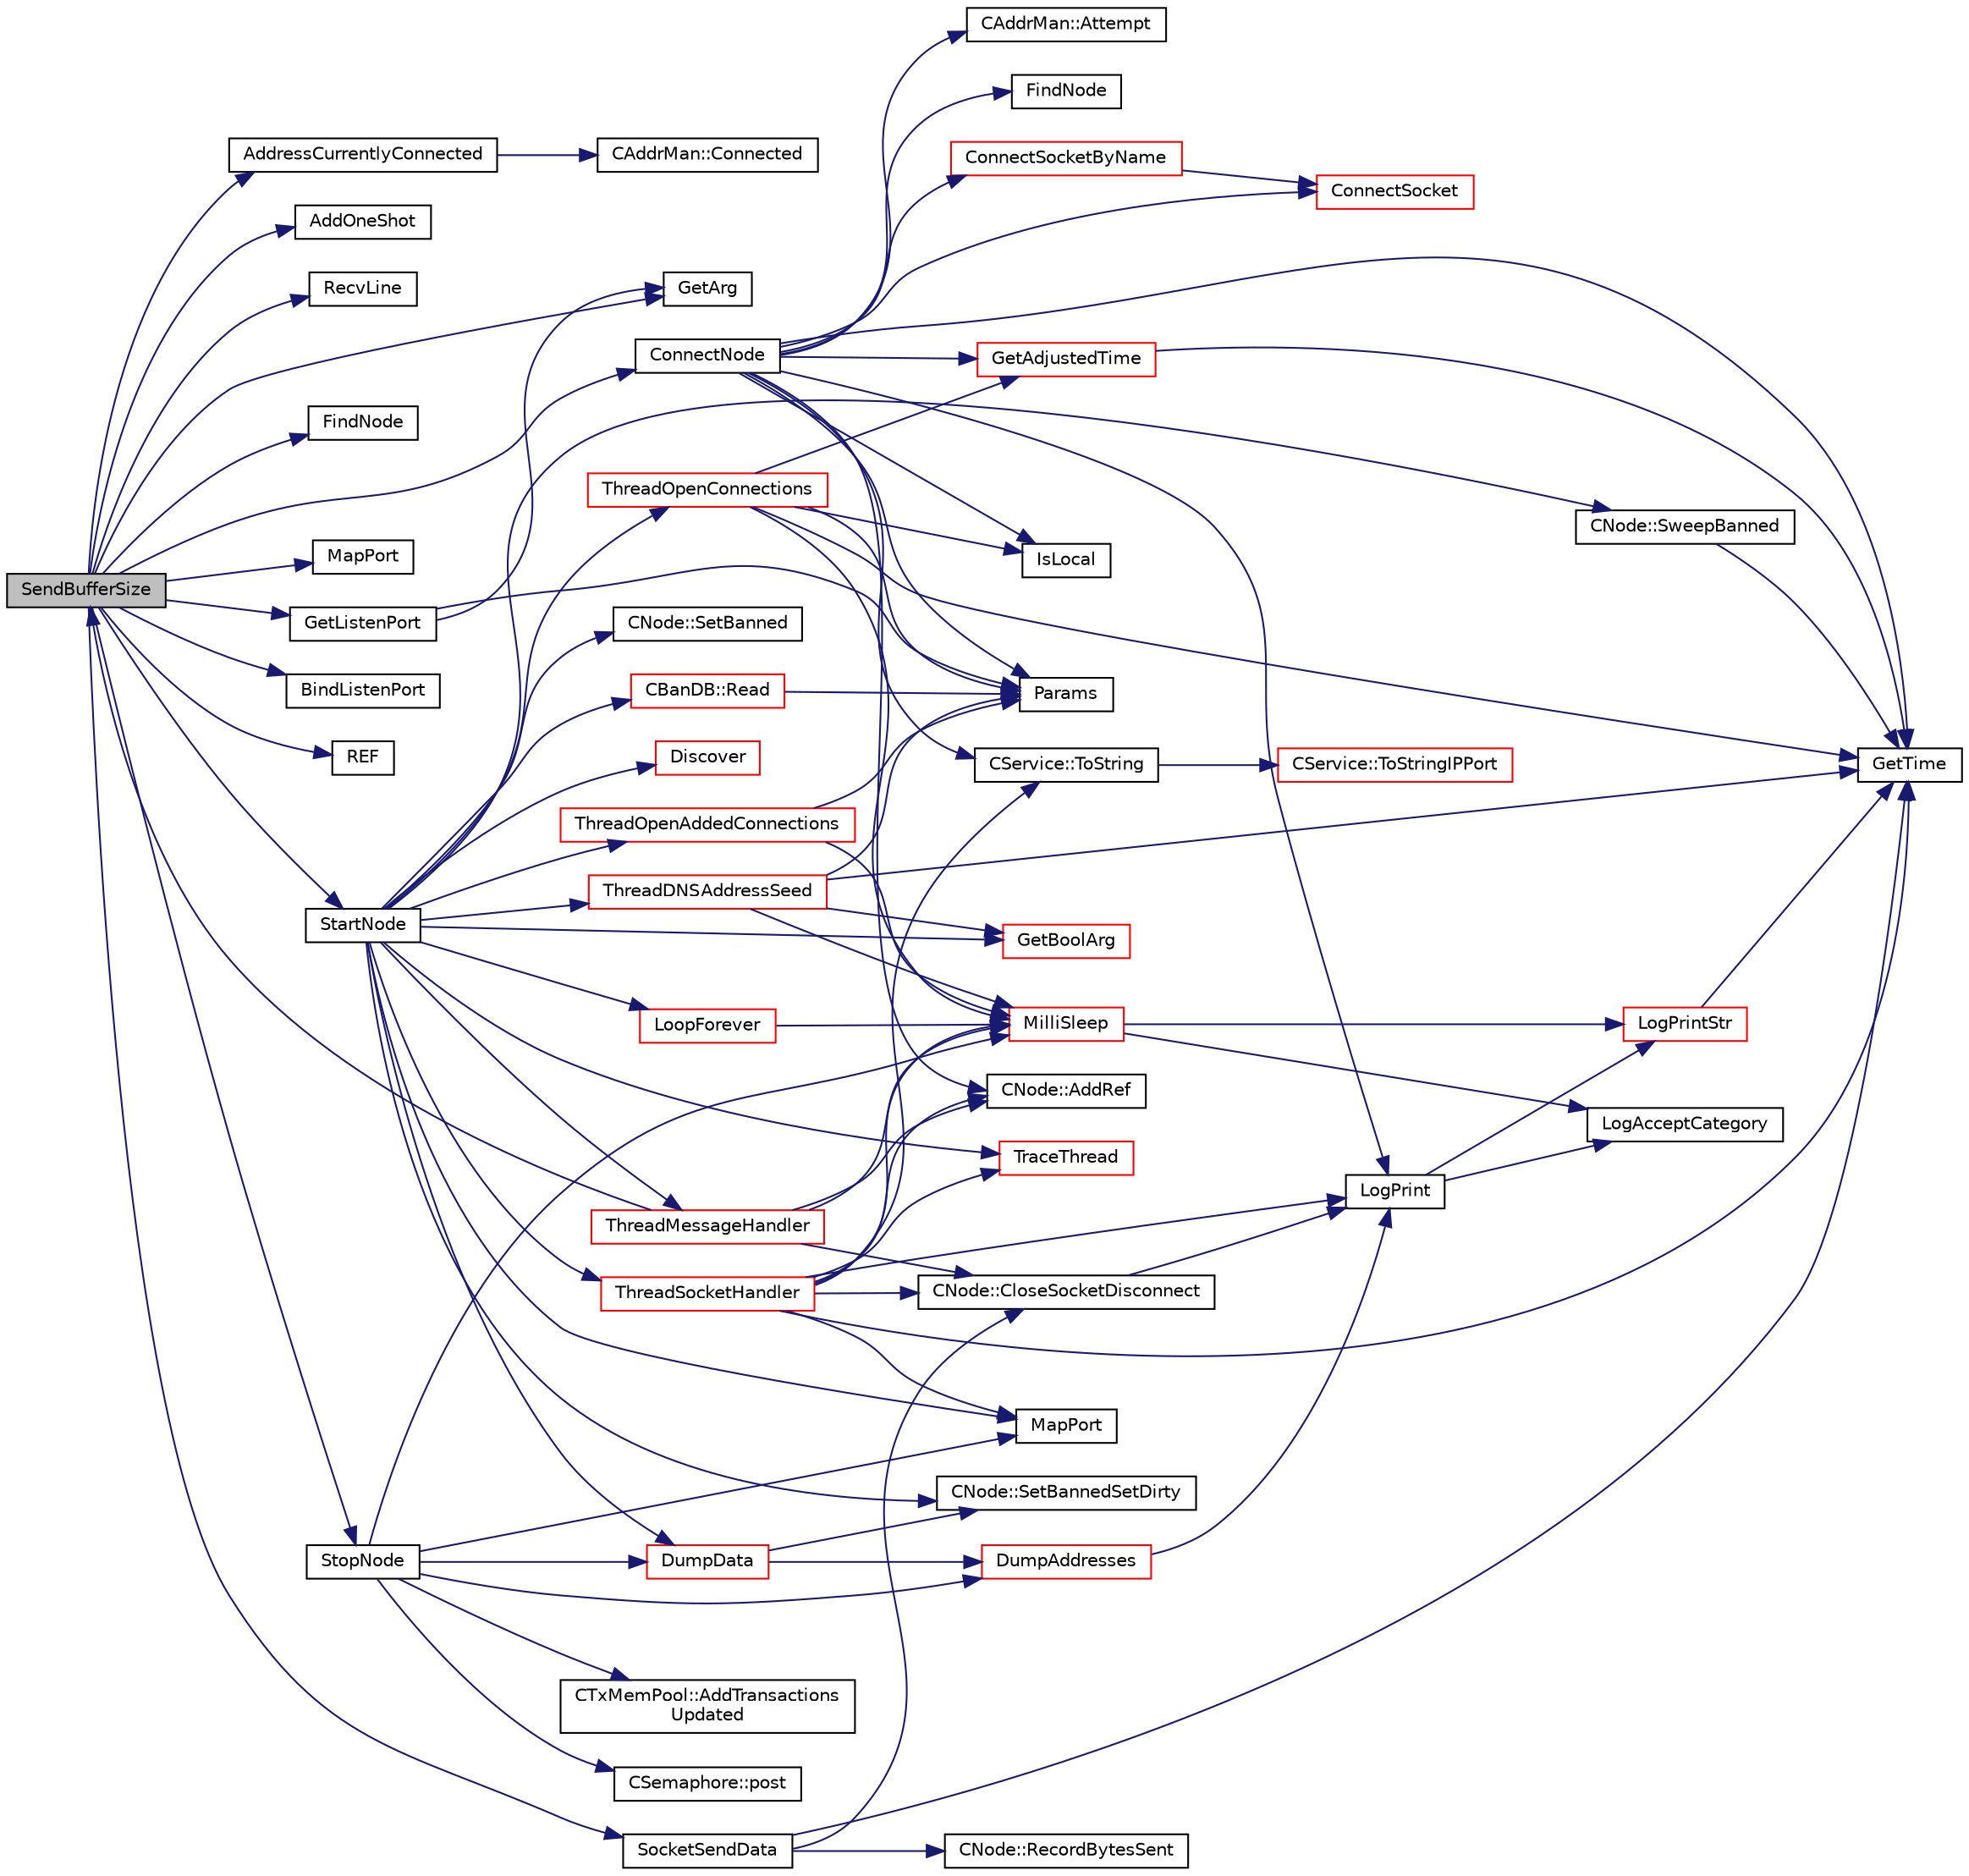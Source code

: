 digraph "SendBufferSize"
{
  edge [fontname="Helvetica",fontsize="10",labelfontname="Helvetica",labelfontsize="10"];
  node [fontname="Helvetica",fontsize="10",shape=record];
  rankdir="LR";
  Node930 [label="SendBufferSize",height=0.2,width=0.4,color="black", fillcolor="grey75", style="filled", fontcolor="black"];
  Node930 -> Node931 [color="midnightblue",fontsize="10",style="solid",fontname="Helvetica"];
  Node931 [label="GetArg",height=0.2,width=0.4,color="black", fillcolor="white", style="filled",URL="$df/d2d/util_8cpp.html#a24f685720bf40370e5bd2a192ad50cd8",tooltip="Return string argument or default value. "];
  Node930 -> Node932 [color="midnightblue",fontsize="10",style="solid",fontname="Helvetica"];
  Node932 [label="AddOneShot",height=0.2,width=0.4,color="black", fillcolor="white", style="filled",URL="$d7/d97/net_8h.html#a2471d0b46855da3f37d488ffcda3fe85"];
  Node930 -> Node933 [color="midnightblue",fontsize="10",style="solid",fontname="Helvetica"];
  Node933 [label="RecvLine",height=0.2,width=0.4,color="black", fillcolor="white", style="filled",URL="$d7/d97/net_8h.html#a09007f71e7e0bde35df7af76716e1614"];
  Node930 -> Node934 [color="midnightblue",fontsize="10",style="solid",fontname="Helvetica"];
  Node934 [label="AddressCurrentlyConnected",height=0.2,width=0.4,color="black", fillcolor="white", style="filled",URL="$d7/d97/net_8h.html#ad4aabaa937cd6f4b708c47dbbdb8ea60"];
  Node934 -> Node935 [color="midnightblue",fontsize="10",style="solid",fontname="Helvetica"];
  Node935 [label="CAddrMan::Connected",height=0.2,width=0.4,color="black", fillcolor="white", style="filled",URL="$d1/dc7/class_c_addr_man.html#a7aba66d9e9527522fed974567d34c322"];
  Node930 -> Node936 [color="midnightblue",fontsize="10",style="solid",fontname="Helvetica"];
  Node936 [label="FindNode",height=0.2,width=0.4,color="black", fillcolor="white", style="filled",URL="$d7/d97/net_8h.html#a66a7371d8e724cac0b4495169cdf2859"];
  Node930 -> Node937 [color="midnightblue",fontsize="10",style="solid",fontname="Helvetica"];
  Node937 [label="ConnectNode",height=0.2,width=0.4,color="black", fillcolor="white", style="filled",URL="$d7/d97/net_8h.html#ab2c1bd88322f3f689616e70be5b53ade"];
  Node937 -> Node938 [color="midnightblue",fontsize="10",style="solid",fontname="Helvetica"];
  Node938 [label="IsLocal",height=0.2,width=0.4,color="black", fillcolor="white", style="filled",URL="$dd/d84/net_8cpp.html#a16fa1bd4d34c4c29c90903fc3cdf7517",tooltip="check whether a given address is potentially local "];
  Node937 -> Node939 [color="midnightblue",fontsize="10",style="solid",fontname="Helvetica"];
  Node939 [label="FindNode",height=0.2,width=0.4,color="black", fillcolor="white", style="filled",URL="$dd/d84/net_8cpp.html#a66a7371d8e724cac0b4495169cdf2859"];
  Node937 -> Node940 [color="midnightblue",fontsize="10",style="solid",fontname="Helvetica"];
  Node940 [label="CNode::AddRef",height=0.2,width=0.4,color="black", fillcolor="white", style="filled",URL="$d1/d64/class_c_node.html#afb65ed679f7bda59aab89e0f5afae292"];
  Node937 -> Node941 [color="midnightblue",fontsize="10",style="solid",fontname="Helvetica"];
  Node941 [label="LogPrint",height=0.2,width=0.4,color="black", fillcolor="white", style="filled",URL="$d8/d3c/util_8h.html#aab1f837a2366f424bdc996fdf6352171"];
  Node941 -> Node942 [color="midnightblue",fontsize="10",style="solid",fontname="Helvetica"];
  Node942 [label="LogAcceptCategory",height=0.2,width=0.4,color="black", fillcolor="white", style="filled",URL="$d8/d3c/util_8h.html#a343d2a13efe00125f78d25dafb0a8d98"];
  Node941 -> Node943 [color="midnightblue",fontsize="10",style="solid",fontname="Helvetica"];
  Node943 [label="LogPrintStr",height=0.2,width=0.4,color="red", fillcolor="white", style="filled",URL="$d8/d3c/util_8h.html#afd4c3002b2797c0560adddb6af3ca1da"];
  Node943 -> Node951 [color="midnightblue",fontsize="10",style="solid",fontname="Helvetica"];
  Node951 [label="GetTime",height=0.2,width=0.4,color="black", fillcolor="white", style="filled",URL="$df/d2d/util_8cpp.html#a46fac5fba8ba905b5f9acb364f5d8c6f"];
  Node937 -> Node952 [color="midnightblue",fontsize="10",style="solid",fontname="Helvetica"];
  Node952 [label="CService::ToString",height=0.2,width=0.4,color="black", fillcolor="white", style="filled",URL="$d3/dcc/class_c_service.html#a225473158bc07c87a6a862160d73cfea"];
  Node952 -> Node953 [color="midnightblue",fontsize="10",style="solid",fontname="Helvetica"];
  Node953 [label="CService::ToStringIPPort",height=0.2,width=0.4,color="red", fillcolor="white", style="filled",URL="$d3/dcc/class_c_service.html#a224204c838b12eeb49ca7eabe6f75004"];
  Node937 -> Node967 [color="midnightblue",fontsize="10",style="solid",fontname="Helvetica"];
  Node967 [label="GetAdjustedTime",height=0.2,width=0.4,color="red", fillcolor="white", style="filled",URL="$df/d2d/util_8cpp.html#a09f81b9c7650f898cf3cf305b87547e6"];
  Node967 -> Node951 [color="midnightblue",fontsize="10",style="solid",fontname="Helvetica"];
  Node937 -> Node969 [color="midnightblue",fontsize="10",style="solid",fontname="Helvetica"];
  Node969 [label="ConnectSocketByName",height=0.2,width=0.4,color="red", fillcolor="white", style="filled",URL="$d0/d0e/netbase_8cpp.html#a8d8d8eefd45d180c361e37dc293b6def"];
  Node969 -> Node973 [color="midnightblue",fontsize="10",style="solid",fontname="Helvetica"];
  Node973 [label="ConnectSocket",height=0.2,width=0.4,color="red", fillcolor="white", style="filled",URL="$d0/d0e/netbase_8cpp.html#a805b21dc07ab1574acaa657b4c0fd9e9"];
  Node937 -> Node946 [color="midnightblue",fontsize="10",style="solid",fontname="Helvetica"];
  Node946 [label="Params",height=0.2,width=0.4,color="black", fillcolor="white", style="filled",URL="$df/dbf/chainparams_8cpp.html#ace5c5b706d71a324a417dd2db394fd4a",tooltip="Return the currently selected parameters. "];
  Node937 -> Node973 [color="midnightblue",fontsize="10",style="solid",fontname="Helvetica"];
  Node937 -> Node981 [color="midnightblue",fontsize="10",style="solid",fontname="Helvetica"];
  Node981 [label="CAddrMan::Attempt",height=0.2,width=0.4,color="black", fillcolor="white", style="filled",URL="$d1/dc7/class_c_addr_man.html#afcddc2573121065177dc981cea710789"];
  Node937 -> Node951 [color="midnightblue",fontsize="10",style="solid",fontname="Helvetica"];
  Node930 -> Node982 [color="midnightblue",fontsize="10",style="solid",fontname="Helvetica"];
  Node982 [label="MapPort",height=0.2,width=0.4,color="black", fillcolor="white", style="filled",URL="$d7/d97/net_8h.html#aa203b76a8cc98a5ec314c19a008b478d"];
  Node930 -> Node983 [color="midnightblue",fontsize="10",style="solid",fontname="Helvetica"];
  Node983 [label="GetListenPort",height=0.2,width=0.4,color="black", fillcolor="white", style="filled",URL="$d7/d97/net_8h.html#af6d341a24d761a509fca026458cf2f72"];
  Node983 -> Node931 [color="midnightblue",fontsize="10",style="solid",fontname="Helvetica"];
  Node983 -> Node946 [color="midnightblue",fontsize="10",style="solid",fontname="Helvetica"];
  Node930 -> Node984 [color="midnightblue",fontsize="10",style="solid",fontname="Helvetica"];
  Node984 [label="BindListenPort",height=0.2,width=0.4,color="black", fillcolor="white", style="filled",URL="$d7/d97/net_8h.html#a0e76d0a0054192f57106a686beb8abdb"];
  Node930 -> Node985 [color="midnightblue",fontsize="10",style="solid",fontname="Helvetica"];
  Node985 [label="REF",height=0.2,width=0.4,color="black", fillcolor="white", style="filled",URL="$df/d9d/serialize_8h.html#abd1caa7e45d4ba31b7dfdda9949c3b05"];
  Node930 -> Node986 [color="midnightblue",fontsize="10",style="solid",fontname="Helvetica"];
  Node986 [label="StartNode",height=0.2,width=0.4,color="black", fillcolor="white", style="filled",URL="$d7/d97/net_8h.html#a9396d8054e8f74959e9391871aaddde0"];
  Node986 -> Node987 [color="midnightblue",fontsize="10",style="solid",fontname="Helvetica"];
  Node987 [label="CBanDB::Read",height=0.2,width=0.4,color="red", fillcolor="white", style="filled",URL="$dd/db6/class_c_ban_d_b.html#aa3bb0e398409c933bf79a9af56c807f2"];
  Node987 -> Node946 [color="midnightblue",fontsize="10",style="solid",fontname="Helvetica"];
  Node986 -> Node991 [color="midnightblue",fontsize="10",style="solid",fontname="Helvetica"];
  Node991 [label="CNode::SetBanned",height=0.2,width=0.4,color="black", fillcolor="white", style="filled",URL="$d1/d64/class_c_node.html#a02b1fa58052caeb6089ccc0c5c34de70"];
  Node986 -> Node992 [color="midnightblue",fontsize="10",style="solid",fontname="Helvetica"];
  Node992 [label="CNode::SetBannedSetDirty",height=0.2,width=0.4,color="black", fillcolor="white", style="filled",URL="$d1/d64/class_c_node.html#ab4248e8207bfae98f83ce56a4b25d07b",tooltip="set the \"dirty\" flag for the banlist "];
  Node986 -> Node993 [color="midnightblue",fontsize="10",style="solid",fontname="Helvetica"];
  Node993 [label="CNode::SweepBanned",height=0.2,width=0.4,color="black", fillcolor="white", style="filled",URL="$d1/d64/class_c_node.html#ad8b42ef7c930421014b59e845ec5295b",tooltip="clean unused entires (if bantime has expired) "];
  Node993 -> Node951 [color="midnightblue",fontsize="10",style="solid",fontname="Helvetica"];
  Node986 -> Node994 [color="midnightblue",fontsize="10",style="solid",fontname="Helvetica"];
  Node994 [label="Discover",height=0.2,width=0.4,color="red", fillcolor="white", style="filled",URL="$dd/d84/net_8cpp.html#a048eb0919e57aa88134e1afad7ee1ecb"];
  Node986 -> Node1012 [color="midnightblue",fontsize="10",style="solid",fontname="Helvetica"];
  Node1012 [label="GetBoolArg",height=0.2,width=0.4,color="red", fillcolor="white", style="filled",URL="$df/d2d/util_8cpp.html#a64d956f1dda7f9a80ab5d594532b906d",tooltip="Return boolean argument or default value. "];
  Node986 -> Node1014 [color="midnightblue",fontsize="10",style="solid",fontname="Helvetica"];
  Node1014 [label="TraceThread",height=0.2,width=0.4,color="red", fillcolor="white", style="filled",URL="$d8/d3c/util_8h.html#ac481a378af0229bf71e3d9fee7b938ad"];
  Node986 -> Node1018 [color="midnightblue",fontsize="10",style="solid",fontname="Helvetica"];
  Node1018 [label="ThreadDNSAddressSeed",height=0.2,width=0.4,color="red", fillcolor="white", style="filled",URL="$dd/d84/net_8cpp.html#ab2d8883b5524ec7b80d3b9535e73a3ed"];
  Node1018 -> Node1012 [color="midnightblue",fontsize="10",style="solid",fontname="Helvetica"];
  Node1018 -> Node1020 [color="midnightblue",fontsize="10",style="solid",fontname="Helvetica"];
  Node1020 [label="MilliSleep",height=0.2,width=0.4,color="red", fillcolor="white", style="filled",URL="$d8/d3c/util_8h.html#ac635182d3e845eda4af4fa5ab31609da"];
  Node1020 -> Node942 [color="midnightblue",fontsize="10",style="solid",fontname="Helvetica"];
  Node1020 -> Node943 [color="midnightblue",fontsize="10",style="solid",fontname="Helvetica"];
  Node1018 -> Node946 [color="midnightblue",fontsize="10",style="solid",fontname="Helvetica"];
  Node1018 -> Node951 [color="midnightblue",fontsize="10",style="solid",fontname="Helvetica"];
  Node986 -> Node1030 [color="midnightblue",fontsize="10",style="solid",fontname="Helvetica"];
  Node1030 [label="MapPort",height=0.2,width=0.4,color="black", fillcolor="white", style="filled",URL="$dd/d84/net_8cpp.html#a93e4e6fbe288b6e882e697918695f88e"];
  Node986 -> Node1031 [color="midnightblue",fontsize="10",style="solid",fontname="Helvetica"];
  Node1031 [label="ThreadSocketHandler",height=0.2,width=0.4,color="red", fillcolor="white", style="filled",URL="$dd/d84/net_8cpp.html#aa1111c12121e039bbd8eedb556e4514a"];
  Node1031 -> Node1036 [color="midnightblue",fontsize="10",style="solid",fontname="Helvetica"];
  Node1036 [label="CNode::CloseSocketDisconnect",height=0.2,width=0.4,color="black", fillcolor="white", style="filled",URL="$d1/d64/class_c_node.html#a63a6091a0b0fc0987d9436e1ec708423"];
  Node1036 -> Node941 [color="midnightblue",fontsize="10",style="solid",fontname="Helvetica"];
  Node1031 -> Node1020 [color="midnightblue",fontsize="10",style="solid",fontname="Helvetica"];
  Node1031 -> Node952 [color="midnightblue",fontsize="10",style="solid",fontname="Helvetica"];
  Node1031 -> Node941 [color="midnightblue",fontsize="10",style="solid",fontname="Helvetica"];
  Node1031 -> Node940 [color="midnightblue",fontsize="10",style="solid",fontname="Helvetica"];
  Node1031 -> Node951 [color="midnightblue",fontsize="10",style="solid",fontname="Helvetica"];
  Node1031 -> Node1030 [color="midnightblue",fontsize="10",style="solid",fontname="Helvetica"];
  Node1031 -> Node1014 [color="midnightblue",fontsize="10",style="solid",fontname="Helvetica"];
  Node986 -> Node1055 [color="midnightblue",fontsize="10",style="solid",fontname="Helvetica"];
  Node1055 [label="ThreadOpenAddedConnections",height=0.2,width=0.4,color="red", fillcolor="white", style="filled",URL="$dd/d84/net_8cpp.html#a2d1ca95557ae336582b886a251e7fe94"];
  Node1055 -> Node1020 [color="midnightblue",fontsize="10",style="solid",fontname="Helvetica"];
  Node1055 -> Node946 [color="midnightblue",fontsize="10",style="solid",fontname="Helvetica"];
  Node986 -> Node1061 [color="midnightblue",fontsize="10",style="solid",fontname="Helvetica"];
  Node1061 [label="ThreadOpenConnections",height=0.2,width=0.4,color="red", fillcolor="white", style="filled",URL="$dd/d84/net_8cpp.html#a3b4720330e61127963a43df26b80f804"];
  Node1061 -> Node1020 [color="midnightblue",fontsize="10",style="solid",fontname="Helvetica"];
  Node1061 -> Node951 [color="midnightblue",fontsize="10",style="solid",fontname="Helvetica"];
  Node1061 -> Node946 [color="midnightblue",fontsize="10",style="solid",fontname="Helvetica"];
  Node1061 -> Node967 [color="midnightblue",fontsize="10",style="solid",fontname="Helvetica"];
  Node1061 -> Node938 [color="midnightblue",fontsize="10",style="solid",fontname="Helvetica"];
  Node986 -> Node1065 [color="midnightblue",fontsize="10",style="solid",fontname="Helvetica"];
  Node1065 [label="ThreadMessageHandler",height=0.2,width=0.4,color="red", fillcolor="white", style="filled",URL="$dd/d84/net_8cpp.html#a379b0d3521bdd62ac296f219d70c4e30"];
  Node1065 -> Node940 [color="midnightblue",fontsize="10",style="solid",fontname="Helvetica"];
  Node1065 -> Node1036 [color="midnightblue",fontsize="10",style="solid",fontname="Helvetica"];
  Node1065 -> Node930 [color="midnightblue",fontsize="10",style="solid",fontname="Helvetica"];
  Node1065 -> Node1020 [color="midnightblue",fontsize="10",style="solid",fontname="Helvetica"];
  Node986 -> Node1069 [color="midnightblue",fontsize="10",style="solid",fontname="Helvetica"];
  Node1069 [label="LoopForever",height=0.2,width=0.4,color="red", fillcolor="white", style="filled",URL="$d8/d3c/util_8h.html#ac6be85b683de5d9b41dc3046e50d6acd"];
  Node1069 -> Node1020 [color="midnightblue",fontsize="10",style="solid",fontname="Helvetica"];
  Node986 -> Node1070 [color="midnightblue",fontsize="10",style="solid",fontname="Helvetica"];
  Node1070 [label="DumpData",height=0.2,width=0.4,color="red", fillcolor="white", style="filled",URL="$dd/d84/net_8cpp.html#a88d718bd281a8150c9bb2d8c1e8e0a09"];
  Node1070 -> Node1071 [color="midnightblue",fontsize="10",style="solid",fontname="Helvetica"];
  Node1071 [label="DumpAddresses",height=0.2,width=0.4,color="red", fillcolor="white", style="filled",URL="$dd/d84/net_8cpp.html#ab8b5323f5ef61499582a5a6e53b49b6e"];
  Node1071 -> Node941 [color="midnightblue",fontsize="10",style="solid",fontname="Helvetica"];
  Node1070 -> Node992 [color="midnightblue",fontsize="10",style="solid",fontname="Helvetica"];
  Node930 -> Node1080 [color="midnightblue",fontsize="10",style="solid",fontname="Helvetica"];
  Node1080 [label="StopNode",height=0.2,width=0.4,color="black", fillcolor="white", style="filled",URL="$d7/d97/net_8h.html#ac9110488f45c160d58f3c7ab7197bcea"];
  Node1080 -> Node1030 [color="midnightblue",fontsize="10",style="solid",fontname="Helvetica"];
  Node1080 -> Node1081 [color="midnightblue",fontsize="10",style="solid",fontname="Helvetica"];
  Node1081 [label="CTxMemPool::AddTransactions\lUpdated",height=0.2,width=0.4,color="black", fillcolor="white", style="filled",URL="$db/d98/class_c_tx_mem_pool.html#a3039b67e5eebaa3ff830261c192816f2"];
  Node1080 -> Node1035 [color="midnightblue",fontsize="10",style="solid",fontname="Helvetica"];
  Node1035 [label="CSemaphore::post",height=0.2,width=0.4,color="black", fillcolor="white", style="filled",URL="$d0/d06/class_c_semaphore.html#af6a956f6c191e824485fd3af6db39318"];
  Node1080 -> Node1070 [color="midnightblue",fontsize="10",style="solid",fontname="Helvetica"];
  Node1080 -> Node1020 [color="midnightblue",fontsize="10",style="solid",fontname="Helvetica"];
  Node1080 -> Node1071 [color="midnightblue",fontsize="10",style="solid",fontname="Helvetica"];
  Node930 -> Node1082 [color="midnightblue",fontsize="10",style="solid",fontname="Helvetica"];
  Node1082 [label="SocketSendData",height=0.2,width=0.4,color="black", fillcolor="white", style="filled",URL="$d7/d97/net_8h.html#aff6b7f2f213ce1e8d3aea65c41c99cb8"];
  Node1082 -> Node951 [color="midnightblue",fontsize="10",style="solid",fontname="Helvetica"];
  Node1082 -> Node1051 [color="midnightblue",fontsize="10",style="solid",fontname="Helvetica"];
  Node1051 [label="CNode::RecordBytesSent",height=0.2,width=0.4,color="black", fillcolor="white", style="filled",URL="$d1/d64/class_c_node.html#a945c993a84eaa9d6bca18284befaccbe"];
  Node1082 -> Node1036 [color="midnightblue",fontsize="10",style="solid",fontname="Helvetica"];
}
